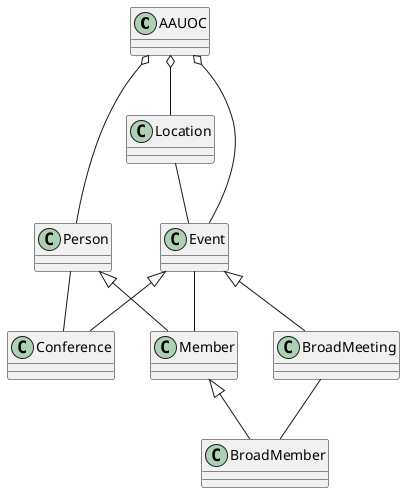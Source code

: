 @startuml

class AAUOC{

}

class Location{

}

class Event{

}

class Conference{

}

class BroadMeeting{

}

class Person{

}

class Member{

}

class BroadMember{

}

AAUOC o-- Event
AAUOC o-- Location
AAUOC o-- Person
Location -- Event
Event -- Member
Person -- Conference
BroadMeeting -- BroadMember
Event <|-- Conference
Event <|-- BroadMeeting
Person <|-- Member
Member <|-- BroadMember

@enduml